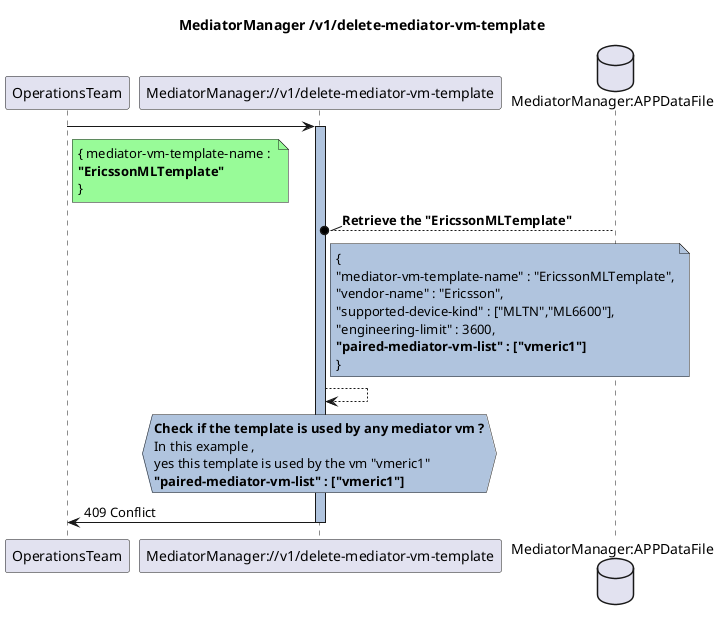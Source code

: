 @startuml DeleteMediatorVmTemplate
skinparam responseMessageBelowArrow true

title
MediatorManager /v1/delete-mediator-vm-template
end title

participant "OperationsTeam" as OT
participant "MediatorManager://v1/delete-mediator-vm-template" as MM
database "MediatorManager:APPDataFile" as AppData


OT -> MM : 
note right OT #PaleGreen
    { mediator-vm-template-name : 
    <b>"EricssonMLTemplate"
    }
end note
activate MM #LightSteelBlue

 
AppData --\\o MM : <b>Retrieve the "EricssonMLTemplate"
note right MM #LightSteelBlue
    {
    "mediator-vm-template-name" : "EricssonMLTemplate",
    "vendor-name" : "Ericsson",
    "supported-device-kind" : ["MLTN","ML6600"],
    "engineering-limit" : 3600,
    <b>"paired-mediator-vm-list" : ["vmeric1"]
    }
end note

MM --> MM : 
hnote over MM #LightSteelBlue
    <b>Check if the template is used by any mediator vm ?
    In this example , 
    yes this template is used by the vm "vmeric1" 
    <b>"paired-mediator-vm-list" : ["vmeric1"]
end note

MM -> OT : 409 Conflict
deactivate MM

@enduml